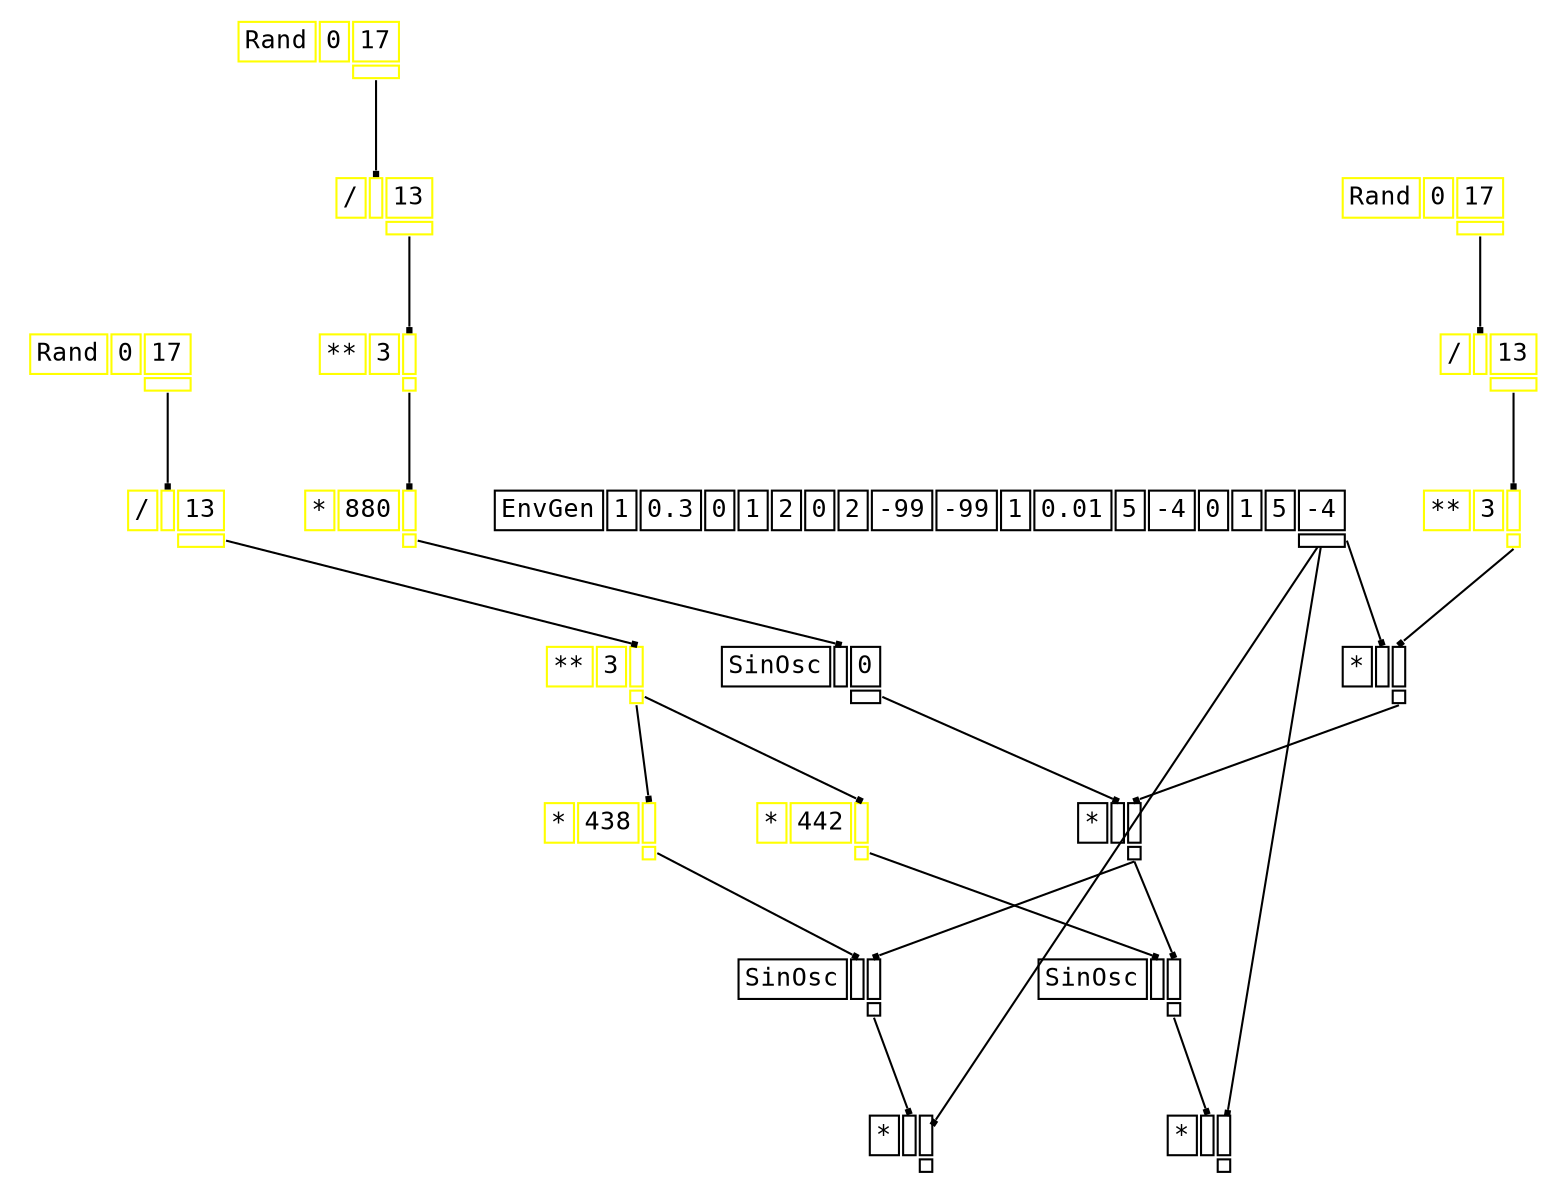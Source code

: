 digraph Anonymous {
graph [splines=false];
node [fontsize=12,fontname="Courier"];
edge [arrowhead=box,arrowsize=0.25];
u_4[shape="plaintext",color="yellow",label=<<TABLE BORDER="0" CELLBORDER="1"><TR><TD>Rand</TD><TD ID="u_4:K_0">0</TD><TD ID="u_4:K_1">17</TD></TR><TR><TD BORDER="0"></TD><TD BORDER="0"></TD><TD PORT="o_0" ID="u_4:o_0"></TD></TR></TABLE>>];
u_6[shape="plaintext",color="yellow",label=<<TABLE BORDER="0" CELLBORDER="1"><TR><TD>/</TD><TD PORT="i_0" ID="u_6:i_0"></TD><TD ID="u_6:K_1">13</TD></TR><TR><TD BORDER="0"></TD><TD BORDER="0"></TD><TD PORT="o_0" ID="u_6:o_0"></TD></TR></TABLE>>];
u_7[shape="plaintext",color="yellow",label=<<TABLE BORDER="0" CELLBORDER="1"><TR><TD>**</TD><TD ID="u_7:K_0">3</TD><TD PORT="i_1" ID="u_7:i_1"></TD></TR><TR><TD BORDER="0"></TD><TD BORDER="0"></TD><TD PORT="o_0" ID="u_7:o_0"></TD></TR></TABLE>>];
u_8[shape="plaintext",color="yellow",label=<<TABLE BORDER="0" CELLBORDER="1"><TR><TD>*</TD><TD ID="u_8:K_0">442</TD><TD PORT="i_1" ID="u_8:i_1"></TD></TR><TR><TD BORDER="0"></TD><TD BORDER="0"></TD><TD PORT="o_0" ID="u_8:o_0"></TD></TR></TABLE>>];
u_10[shape="plaintext",color="yellow",label=<<TABLE BORDER="0" CELLBORDER="1"><TR><TD>Rand</TD><TD ID="u_10:K_0">0</TD><TD ID="u_10:K_1">17</TD></TR><TR><TD BORDER="0"></TD><TD BORDER="0"></TD><TD PORT="o_0" ID="u_10:o_0"></TD></TR></TABLE>>];
u_11[shape="plaintext",color="yellow",label=<<TABLE BORDER="0" CELLBORDER="1"><TR><TD>/</TD><TD PORT="i_0" ID="u_11:i_0"></TD><TD ID="u_11:K_1">13</TD></TR><TR><TD BORDER="0"></TD><TD BORDER="0"></TD><TD PORT="o_0" ID="u_11:o_0"></TD></TR></TABLE>>];
u_12[shape="plaintext",color="yellow",label=<<TABLE BORDER="0" CELLBORDER="1"><TR><TD>**</TD><TD ID="u_12:K_0">3</TD><TD PORT="i_1" ID="u_12:i_1"></TD></TR><TR><TD BORDER="0"></TD><TD BORDER="0"></TD><TD PORT="o_0" ID="u_12:o_0"></TD></TR></TABLE>>];
u_13[shape="plaintext",color="yellow",label=<<TABLE BORDER="0" CELLBORDER="1"><TR><TD>*</TD><TD ID="u_13:K_0">880</TD><TD PORT="i_1" ID="u_13:i_1"></TD></TR><TR><TD BORDER="0"></TD><TD BORDER="0"></TD><TD PORT="o_0" ID="u_13:o_0"></TD></TR></TABLE>>];
u_14[shape="plaintext",color="black",label=<<TABLE BORDER="0" CELLBORDER="1"><TR><TD>SinOsc</TD><TD PORT="i_0" ID="u_14:i_0"></TD><TD ID="u_14:K_1">0</TD></TR><TR><TD BORDER="0"></TD><TD BORDER="0"></TD><TD PORT="o_0" ID="u_14:o_0"></TD></TR></TABLE>>];
u_22[shape="plaintext",color="black",label=<<TABLE BORDER="0" CELLBORDER="1"><TR><TD>EnvGen</TD><TD ID="u_22:K_0">1</TD><TD ID="u_22:K_1">0.3</TD><TD ID="u_22:K_2">0</TD><TD ID="u_22:K_3">1</TD><TD ID="u_22:K_4">2</TD><TD ID="u_22:K_5">0</TD><TD ID="u_22:K_6">2</TD><TD ID="u_22:K_7">-99</TD><TD ID="u_22:K_8">-99</TD><TD ID="u_22:K_9">1</TD><TD ID="u_22:K_10">0.01</TD><TD ID="u_22:K_11">5</TD><TD ID="u_22:K_12">-4</TD><TD ID="u_22:K_13">0</TD><TD ID="u_22:K_14">1</TD><TD ID="u_22:K_15">5</TD><TD ID="u_22:K_16">-4</TD></TR><TR><TD BORDER="0"></TD><TD BORDER="0"></TD><TD BORDER="0"></TD><TD BORDER="0"></TD><TD BORDER="0"></TD><TD BORDER="0"></TD><TD BORDER="0"></TD><TD BORDER="0"></TD><TD BORDER="0"></TD><TD BORDER="0"></TD><TD BORDER="0"></TD><TD BORDER="0"></TD><TD BORDER="0"></TD><TD BORDER="0"></TD><TD BORDER="0"></TD><TD BORDER="0"></TD><TD BORDER="0"></TD><TD PORT="o_0" ID="u_22:o_0"></TD></TR></TABLE>>];
u_23[shape="plaintext",color="yellow",label=<<TABLE BORDER="0" CELLBORDER="1"><TR><TD>Rand</TD><TD ID="u_23:K_0">0</TD><TD ID="u_23:K_1">17</TD></TR><TR><TD BORDER="0"></TD><TD BORDER="0"></TD><TD PORT="o_0" ID="u_23:o_0"></TD></TR></TABLE>>];
u_24[shape="plaintext",color="yellow",label=<<TABLE BORDER="0" CELLBORDER="1"><TR><TD>/</TD><TD PORT="i_0" ID="u_24:i_0"></TD><TD ID="u_24:K_1">13</TD></TR><TR><TD BORDER="0"></TD><TD BORDER="0"></TD><TD PORT="o_0" ID="u_24:o_0"></TD></TR></TABLE>>];
u_25[shape="plaintext",color="yellow",label=<<TABLE BORDER="0" CELLBORDER="1"><TR><TD>**</TD><TD ID="u_25:K_0">3</TD><TD PORT="i_1" ID="u_25:i_1"></TD></TR><TR><TD BORDER="0"></TD><TD BORDER="0"></TD><TD PORT="o_0" ID="u_25:o_0"></TD></TR></TABLE>>];
u_26[shape="plaintext",color="black",label=<<TABLE BORDER="0" CELLBORDER="1"><TR><TD>*</TD><TD PORT="i_0" ID="u_26:i_0"></TD><TD PORT="i_1" ID="u_26:i_1"></TD></TR><TR><TD BORDER="0"></TD><TD BORDER="0"></TD><TD PORT="o_0" ID="u_26:o_0"></TD></TR></TABLE>>];
u_27[shape="plaintext",color="black",label=<<TABLE BORDER="0" CELLBORDER="1"><TR><TD>*</TD><TD PORT="i_0" ID="u_27:i_0"></TD><TD PORT="i_1" ID="u_27:i_1"></TD></TR><TR><TD BORDER="0"></TD><TD BORDER="0"></TD><TD PORT="o_0" ID="u_27:o_0"></TD></TR></TABLE>>];
u_28[shape="plaintext",color="black",label=<<TABLE BORDER="0" CELLBORDER="1"><TR><TD>SinOsc</TD><TD PORT="i_0" ID="u_28:i_0"></TD><TD PORT="i_1" ID="u_28:i_1"></TD></TR><TR><TD BORDER="0"></TD><TD BORDER="0"></TD><TD PORT="o_0" ID="u_28:o_0"></TD></TR></TABLE>>];
u_29[shape="plaintext",color="black",label=<<TABLE BORDER="0" CELLBORDER="1"><TR><TD>*</TD><TD PORT="i_0" ID="u_29:i_0"></TD><TD PORT="i_1" ID="u_29:i_1"></TD></TR><TR><TD BORDER="0"></TD><TD BORDER="0"></TD><TD PORT="o_0" ID="u_29:o_0"></TD></TR></TABLE>>];
u_31[shape="plaintext",color="yellow",label=<<TABLE BORDER="0" CELLBORDER="1"><TR><TD>*</TD><TD ID="u_31:K_0">438</TD><TD PORT="i_1" ID="u_31:i_1"></TD></TR><TR><TD BORDER="0"></TD><TD BORDER="0"></TD><TD PORT="o_0" ID="u_31:o_0"></TD></TR></TABLE>>];
u_32[shape="plaintext",color="black",label=<<TABLE BORDER="0" CELLBORDER="1"><TR><TD>SinOsc</TD><TD PORT="i_0" ID="u_32:i_0"></TD><TD PORT="i_1" ID="u_32:i_1"></TD></TR><TR><TD BORDER="0"></TD><TD BORDER="0"></TD><TD PORT="o_0" ID="u_32:o_0"></TD></TR></TABLE>>];
u_33[shape="plaintext",color="black",label=<<TABLE BORDER="0" CELLBORDER="1"><TR><TD>*</TD><TD PORT="i_0" ID="u_33:i_0"></TD><TD PORT="i_1" ID="u_33:i_1"></TD></TR><TR><TD BORDER="0"></TD><TD BORDER="0"></TD><TD PORT="o_0" ID="u_33:o_0"></TD></TR></TABLE>>];
u_4:o_0 -> u_6:i_0;
u_6:o_0 -> u_7:i_1;
u_7:o_0 -> u_8:i_1;
u_10:o_0 -> u_11:i_0;
u_11:o_0 -> u_12:i_1;
u_12:o_0 -> u_13:i_1;
u_13:o_0 -> u_14:i_0;
u_23:o_0 -> u_24:i_0;
u_24:o_0 -> u_25:i_1;
u_22:o_0 -> u_26:i_0;
u_25:o_0 -> u_26:i_1;
u_14:o_0 -> u_27:i_0;
u_26:o_0 -> u_27:i_1;
u_8:o_0 -> u_28:i_0;
u_27:o_0 -> u_28:i_1;
u_28:o_0 -> u_29:i_0;
u_22:o_0 -> u_29:i_1;
u_7:o_0 -> u_31:i_1;
u_31:o_0 -> u_32:i_0;
u_27:o_0 -> u_32:i_1;
u_32:o_0 -> u_33:i_0;
u_22:o_0 -> u_33:i_1;
}
